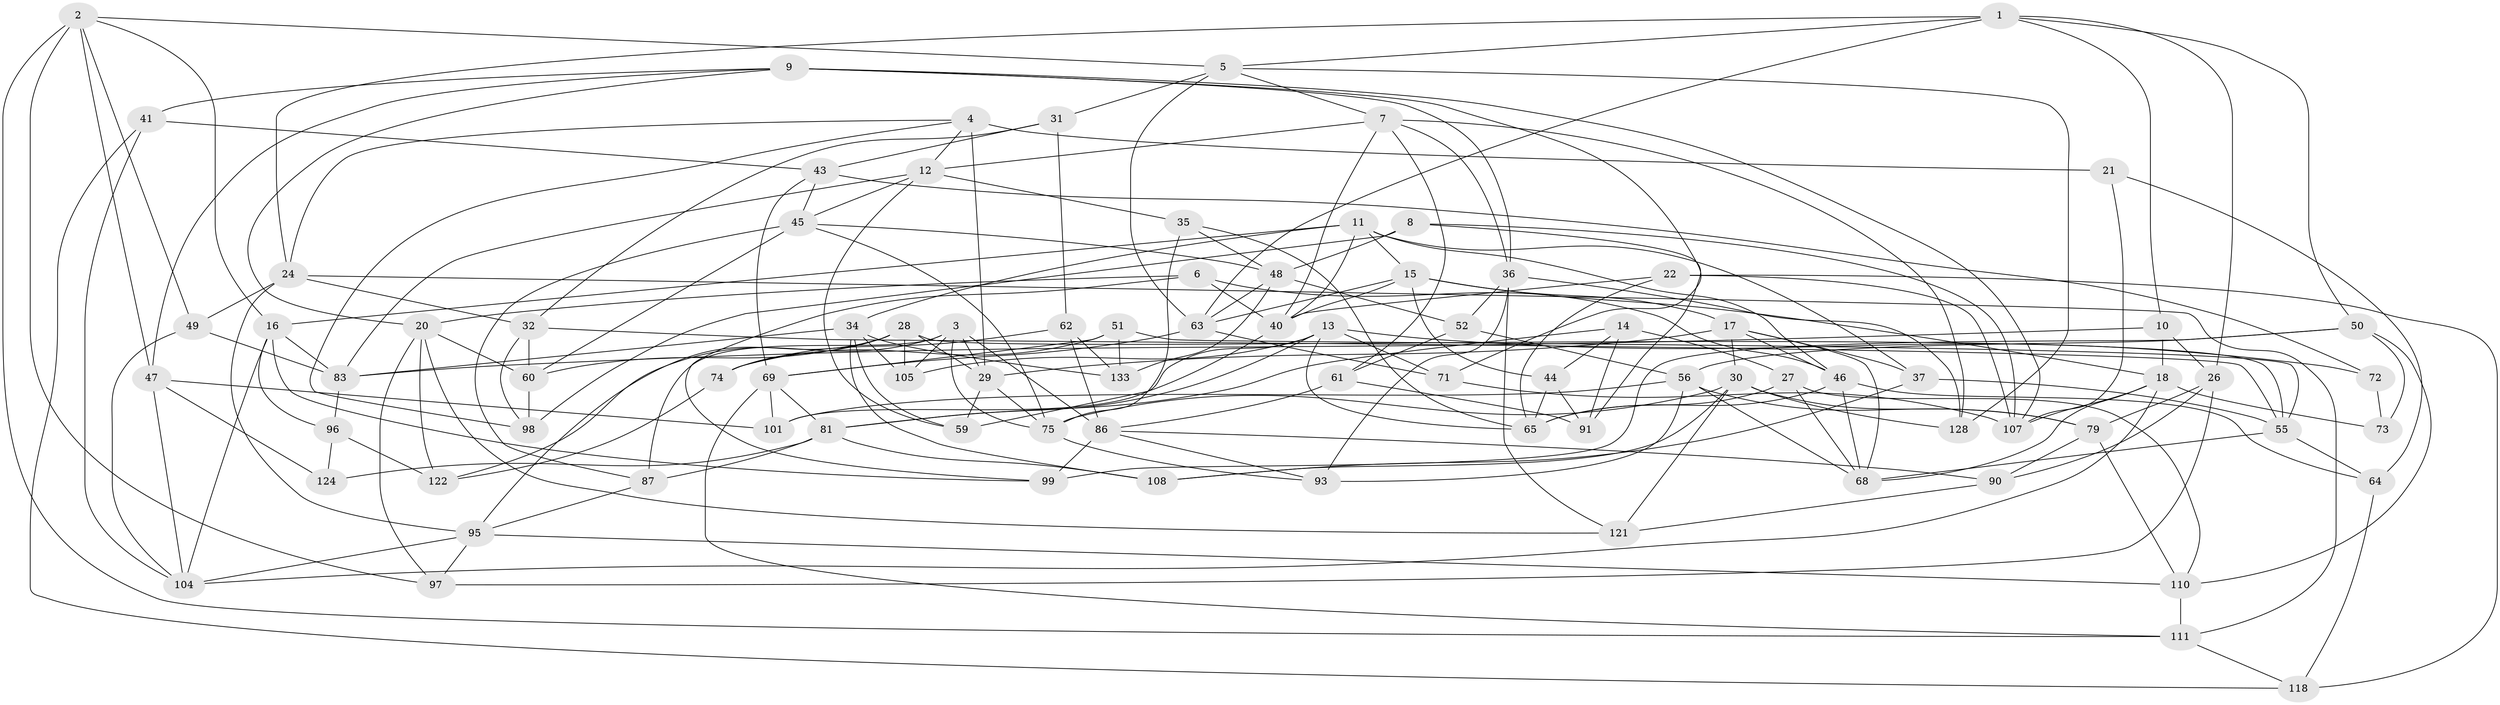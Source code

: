 // Generated by graph-tools (version 1.1) at 2025/52/02/27/25 19:52:28]
// undirected, 87 vertices, 214 edges
graph export_dot {
graph [start="1"]
  node [color=gray90,style=filled];
  1 [super="+82"];
  2 [super="+116"];
  3 [super="+33"];
  4 [super="+134"];
  5 [super="+19"];
  6;
  7 [super="+23"];
  8;
  9 [super="+67"];
  10;
  11 [super="+66"];
  12 [super="+106"];
  13 [super="+77"];
  14;
  15 [super="+54"];
  16 [super="+39"];
  17 [super="+25"];
  18 [super="+92"];
  20 [super="+53"];
  21;
  22;
  24 [super="+57"];
  26 [super="+38"];
  27;
  28 [super="+89"];
  29 [super="+70"];
  30 [super="+42"];
  31;
  32 [super="+85"];
  34 [super="+76"];
  35;
  36 [super="+115"];
  37;
  40 [super="+112"];
  41;
  43 [super="+127"];
  44;
  45 [super="+58"];
  46 [super="+102"];
  47 [super="+117"];
  48 [super="+113"];
  49;
  50 [super="+129"];
  51;
  52;
  55 [super="+123"];
  56 [super="+120"];
  59;
  60 [super="+88"];
  61;
  62;
  63 [super="+119"];
  64;
  65 [super="+80"];
  68 [super="+109"];
  69 [super="+78"];
  71;
  72;
  73;
  74;
  75 [super="+84"];
  79 [super="+131"];
  81 [super="+94"];
  83 [super="+100"];
  86 [super="+103"];
  87;
  90;
  91;
  93;
  95 [super="+130"];
  96;
  97;
  98;
  99;
  101;
  104 [super="+126"];
  105;
  107 [super="+125"];
  108;
  110 [super="+132"];
  111 [super="+114"];
  118;
  121;
  122;
  124;
  128;
  133;
  1 -- 63;
  1 -- 26;
  1 -- 24;
  1 -- 50;
  1 -- 10;
  1 -- 5;
  2 -- 97;
  2 -- 47;
  2 -- 111;
  2 -- 16;
  2 -- 49;
  2 -- 5;
  3 -- 105;
  3 -- 87;
  3 -- 122;
  3 -- 86;
  3 -- 29;
  3 -- 75;
  4 -- 24;
  4 -- 98;
  4 -- 21 [weight=2];
  4 -- 29;
  4 -- 12;
  5 -- 31;
  5 -- 128;
  5 -- 63;
  5 -- 7;
  6 -- 99;
  6 -- 46;
  6 -- 40;
  6 -- 20;
  7 -- 12;
  7 -- 36;
  7 -- 128;
  7 -- 61;
  7 -- 40;
  8 -- 98;
  8 -- 91;
  8 -- 107;
  8 -- 48;
  9 -- 71;
  9 -- 20;
  9 -- 36;
  9 -- 107;
  9 -- 41;
  9 -- 47;
  10 -- 26;
  10 -- 83;
  10 -- 18;
  11 -- 37;
  11 -- 16;
  11 -- 40;
  11 -- 34;
  11 -- 46;
  11 -- 15;
  12 -- 35;
  12 -- 59;
  12 -- 83;
  12 -- 45;
  13 -- 72;
  13 -- 71;
  13 -- 65;
  13 -- 101;
  13 -- 105;
  13 -- 81;
  14 -- 44;
  14 -- 91;
  14 -- 81;
  14 -- 27;
  15 -- 44;
  15 -- 17;
  15 -- 18;
  15 -- 40;
  15 -- 63;
  16 -- 99;
  16 -- 83;
  16 -- 96;
  16 -- 104;
  17 -- 37;
  17 -- 68;
  17 -- 30;
  17 -- 29;
  17 -- 46;
  18 -- 104;
  18 -- 107;
  18 -- 73;
  18 -- 68;
  20 -- 97;
  20 -- 122;
  20 -- 121;
  20 -- 60;
  21 -- 64;
  21 -- 107;
  22 -- 40;
  22 -- 118;
  22 -- 107;
  22 -- 65;
  24 -- 49;
  24 -- 32;
  24 -- 111;
  24 -- 95;
  26 -- 90;
  26 -- 97;
  26 -- 79 [weight=2];
  27 -- 110;
  27 -- 68;
  27 -- 65;
  28 -- 95;
  28 -- 74;
  28 -- 105;
  28 -- 29;
  28 -- 60;
  28 -- 55;
  29 -- 75;
  29 -- 59;
  30 -- 128;
  30 -- 108;
  30 -- 121;
  30 -- 75;
  30 -- 79;
  31 -- 62;
  31 -- 43;
  31 -- 32;
  32 -- 98;
  32 -- 60 [weight=2];
  32 -- 55;
  34 -- 133;
  34 -- 83;
  34 -- 108;
  34 -- 59;
  34 -- 105;
  35 -- 65;
  35 -- 48;
  35 -- 75;
  36 -- 121;
  36 -- 93;
  36 -- 128;
  36 -- 52;
  37 -- 108;
  37 -- 55;
  40 -- 59;
  41 -- 43;
  41 -- 118;
  41 -- 104;
  43 -- 69;
  43 -- 72 [weight=2];
  43 -- 45;
  44 -- 91;
  44 -- 65;
  45 -- 48;
  45 -- 87;
  45 -- 75;
  45 -- 60;
  46 -- 64;
  46 -- 68;
  46 -- 65;
  47 -- 124 [weight=2];
  47 -- 101;
  47 -- 104;
  48 -- 63;
  48 -- 52;
  48 -- 133;
  49 -- 104;
  49 -- 83;
  50 -- 73 [weight=2];
  50 -- 56;
  50 -- 99;
  50 -- 110;
  51 -- 74;
  51 -- 133;
  51 -- 55;
  51 -- 69;
  52 -- 61;
  52 -- 56;
  55 -- 68;
  55 -- 64;
  56 -- 79;
  56 -- 68;
  56 -- 93;
  56 -- 101;
  60 -- 98;
  61 -- 86;
  61 -- 91;
  62 -- 86;
  62 -- 133;
  62 -- 74;
  63 -- 71;
  63 -- 69;
  64 -- 118;
  69 -- 111;
  69 -- 101;
  69 -- 81;
  71 -- 107;
  72 -- 73;
  74 -- 122;
  75 -- 93;
  79 -- 90;
  79 -- 110;
  81 -- 108;
  81 -- 124;
  81 -- 87;
  83 -- 96;
  86 -- 99;
  86 -- 90;
  86 -- 93;
  87 -- 95;
  90 -- 121;
  95 -- 104;
  95 -- 97;
  95 -- 110;
  96 -- 122;
  96 -- 124;
  110 -- 111 [weight=2];
  111 -- 118;
}
